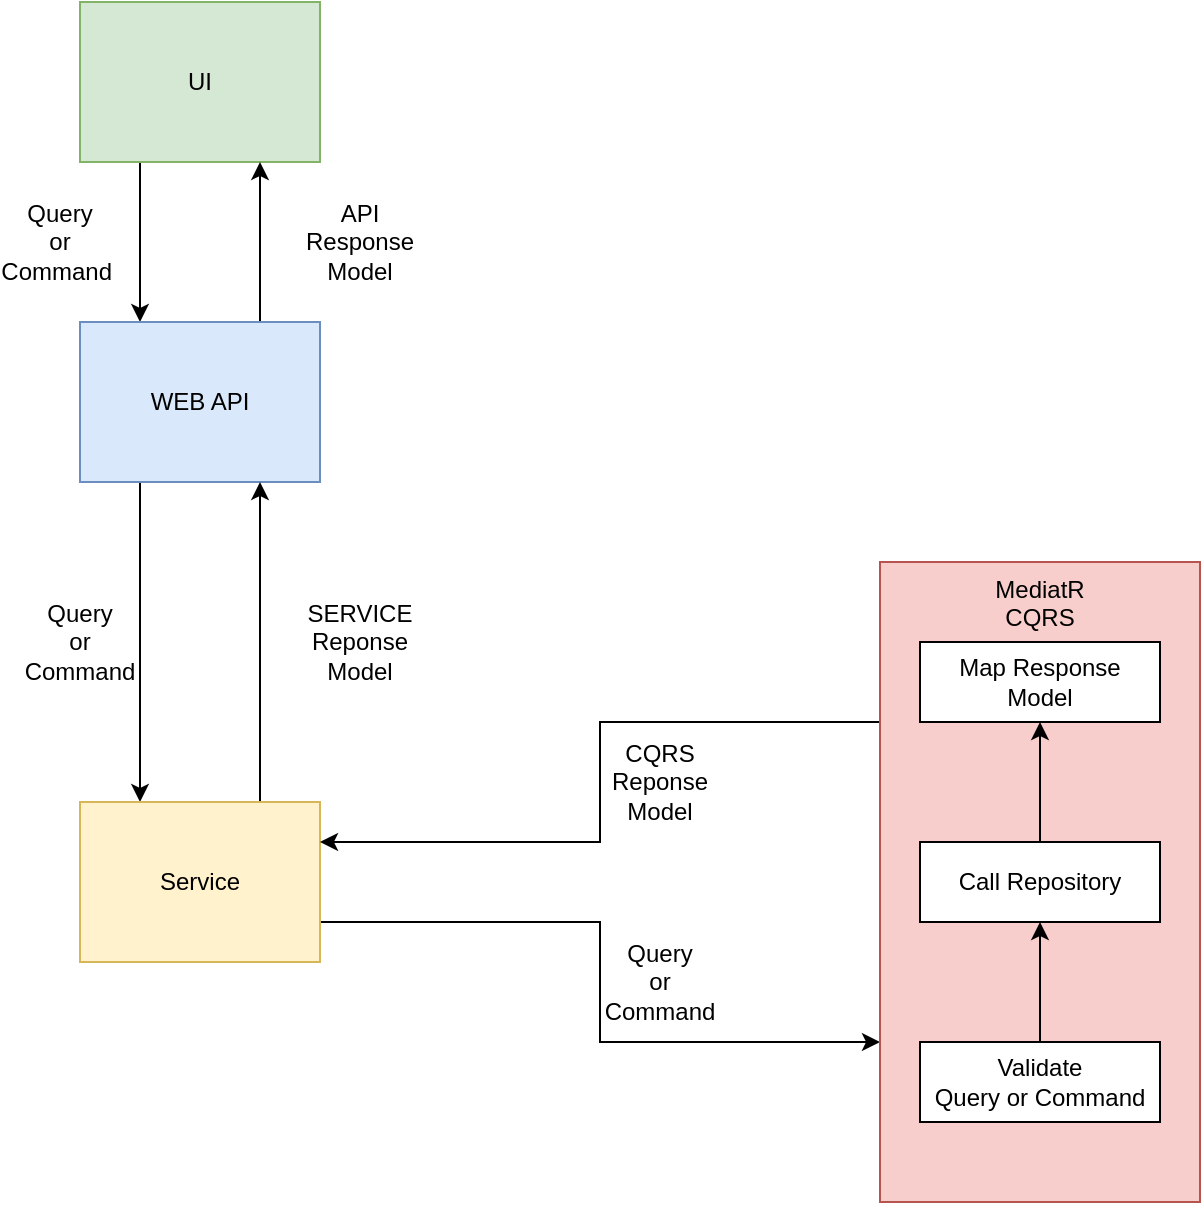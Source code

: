 <mxfile version="13.3.7"><diagram id="kwuRO9QTdkCo7S-Xd_mt" name="Page-1"><mxGraphModel dx="1422" dy="753" grid="1" gridSize="10" guides="1" tooltips="1" connect="1" arrows="1" fold="1" page="1" pageScale="1" pageWidth="850" pageHeight="1100" math="0" shadow="0"><root><mxCell id="0"/><mxCell id="1" parent="0"/><mxCell id="xaaUS1HNx8I1K-mfZpBP-10" style="edgeStyle=orthogonalEdgeStyle;rounded=0;orthogonalLoop=1;jettySize=auto;html=1;exitX=0.25;exitY=1;exitDx=0;exitDy=0;entryX=0.25;entryY=0;entryDx=0;entryDy=0;" edge="1" parent="1" source="xaaUS1HNx8I1K-mfZpBP-1" target="xaaUS1HNx8I1K-mfZpBP-2"><mxGeometry relative="1" as="geometry"/></mxCell><mxCell id="xaaUS1HNx8I1K-mfZpBP-1" value="UI" style="rounded=0;whiteSpace=wrap;html=1;fillColor=#d5e8d4;strokeColor=#82b366;" vertex="1" parent="1"><mxGeometry x="240" y="40" width="120" height="80" as="geometry"/></mxCell><mxCell id="xaaUS1HNx8I1K-mfZpBP-11" style="edgeStyle=orthogonalEdgeStyle;rounded=0;orthogonalLoop=1;jettySize=auto;html=1;exitX=0.75;exitY=0;exitDx=0;exitDy=0;entryX=0.75;entryY=1;entryDx=0;entryDy=0;" edge="1" parent="1" source="xaaUS1HNx8I1K-mfZpBP-2" target="xaaUS1HNx8I1K-mfZpBP-1"><mxGeometry relative="1" as="geometry"/></mxCell><mxCell id="xaaUS1HNx8I1K-mfZpBP-12" style="edgeStyle=orthogonalEdgeStyle;rounded=0;orthogonalLoop=1;jettySize=auto;html=1;exitX=0.25;exitY=1;exitDx=0;exitDy=0;entryX=0.25;entryY=0;entryDx=0;entryDy=0;" edge="1" parent="1" source="xaaUS1HNx8I1K-mfZpBP-2" target="xaaUS1HNx8I1K-mfZpBP-3"><mxGeometry relative="1" as="geometry"/></mxCell><mxCell id="xaaUS1HNx8I1K-mfZpBP-2" value="WEB API" style="rounded=0;whiteSpace=wrap;html=1;fillColor=#dae8fc;strokeColor=#6c8ebf;" vertex="1" parent="1"><mxGeometry x="240" y="200" width="120" height="80" as="geometry"/></mxCell><mxCell id="xaaUS1HNx8I1K-mfZpBP-13" style="edgeStyle=orthogonalEdgeStyle;rounded=0;orthogonalLoop=1;jettySize=auto;html=1;exitX=0.75;exitY=0;exitDx=0;exitDy=0;entryX=0.75;entryY=1;entryDx=0;entryDy=0;" edge="1" parent="1" source="xaaUS1HNx8I1K-mfZpBP-3" target="xaaUS1HNx8I1K-mfZpBP-2"><mxGeometry relative="1" as="geometry"/></mxCell><mxCell id="xaaUS1HNx8I1K-mfZpBP-14" style="edgeStyle=orthogonalEdgeStyle;rounded=0;orthogonalLoop=1;jettySize=auto;html=1;exitX=1;exitY=0.75;exitDx=0;exitDy=0;entryX=0;entryY=0.75;entryDx=0;entryDy=0;" edge="1" parent="1" source="xaaUS1HNx8I1K-mfZpBP-3" target="xaaUS1HNx8I1K-mfZpBP-4"><mxGeometry relative="1" as="geometry"/></mxCell><mxCell id="xaaUS1HNx8I1K-mfZpBP-3" value="Service" style="rounded=0;whiteSpace=wrap;html=1;fillColor=#fff2cc;strokeColor=#d6b656;" vertex="1" parent="1"><mxGeometry x="240" y="440" width="120" height="80" as="geometry"/></mxCell><mxCell id="xaaUS1HNx8I1K-mfZpBP-15" style="edgeStyle=orthogonalEdgeStyle;rounded=0;orthogonalLoop=1;jettySize=auto;html=1;exitX=0;exitY=0.25;exitDx=0;exitDy=0;entryX=1;entryY=0.25;entryDx=0;entryDy=0;" edge="1" parent="1" source="xaaUS1HNx8I1K-mfZpBP-4" target="xaaUS1HNx8I1K-mfZpBP-3"><mxGeometry relative="1" as="geometry"/></mxCell><mxCell id="xaaUS1HNx8I1K-mfZpBP-4" value="MediatR&lt;br&gt;CQRS" style="rounded=0;whiteSpace=wrap;html=1;verticalAlign=top;fillColor=#f8cecc;strokeColor=#b85450;" vertex="1" parent="1"><mxGeometry x="640" y="320" width="160" height="320" as="geometry"/></mxCell><mxCell id="xaaUS1HNx8I1K-mfZpBP-16" value="Query&lt;br&gt;or&lt;br&gt;Command&amp;nbsp;" style="text;html=1;strokeColor=none;fillColor=none;align=center;verticalAlign=middle;whiteSpace=wrap;rounded=0;" vertex="1" parent="1"><mxGeometry x="210" y="150" width="40" height="20" as="geometry"/></mxCell><mxCell id="xaaUS1HNx8I1K-mfZpBP-19" value="API&lt;br&gt;Response Model" style="text;html=1;strokeColor=none;fillColor=none;align=center;verticalAlign=middle;whiteSpace=wrap;rounded=0;" vertex="1" parent="1"><mxGeometry x="360" y="150" width="40" height="20" as="geometry"/></mxCell><mxCell id="xaaUS1HNx8I1K-mfZpBP-20" value="Query&lt;br&gt;or&lt;br&gt;Command" style="text;html=1;strokeColor=none;fillColor=none;align=center;verticalAlign=middle;whiteSpace=wrap;rounded=0;" vertex="1" parent="1"><mxGeometry x="220" y="350" width="40" height="20" as="geometry"/></mxCell><mxCell id="xaaUS1HNx8I1K-mfZpBP-21" value="CQRS&lt;br&gt;Reponse&lt;br&gt;Model" style="text;html=1;strokeColor=none;fillColor=none;align=center;verticalAlign=middle;whiteSpace=wrap;rounded=0;" vertex="1" parent="1"><mxGeometry x="510" y="420" width="40" height="20" as="geometry"/></mxCell><mxCell id="xaaUS1HNx8I1K-mfZpBP-23" value="Query&lt;br&gt;or&lt;br&gt;Command" style="text;html=1;strokeColor=none;fillColor=none;align=center;verticalAlign=middle;whiteSpace=wrap;rounded=0;" vertex="1" parent="1"><mxGeometry x="510" y="520" width="40" height="20" as="geometry"/></mxCell><mxCell id="xaaUS1HNx8I1K-mfZpBP-24" value="SERVICE&lt;br&gt;Reponse&lt;br&gt;Model" style="text;html=1;strokeColor=none;fillColor=none;align=center;verticalAlign=middle;whiteSpace=wrap;rounded=0;" vertex="1" parent="1"><mxGeometry x="360" y="350" width="40" height="20" as="geometry"/></mxCell><mxCell id="xaaUS1HNx8I1K-mfZpBP-31" style="edgeStyle=orthogonalEdgeStyle;rounded=0;orthogonalLoop=1;jettySize=auto;html=1;exitX=0.5;exitY=0;exitDx=0;exitDy=0;entryX=0.5;entryY=1;entryDx=0;entryDy=0;" edge="1" parent="1" source="xaaUS1HNx8I1K-mfZpBP-28" target="xaaUS1HNx8I1K-mfZpBP-29"><mxGeometry relative="1" as="geometry"/></mxCell><mxCell id="xaaUS1HNx8I1K-mfZpBP-28" value="Validate &lt;br&gt;Query or Command" style="rounded=0;whiteSpace=wrap;html=1;" vertex="1" parent="1"><mxGeometry x="660" y="560" width="120" height="40" as="geometry"/></mxCell><mxCell id="xaaUS1HNx8I1K-mfZpBP-32" style="edgeStyle=orthogonalEdgeStyle;rounded=0;orthogonalLoop=1;jettySize=auto;html=1;exitX=0.5;exitY=0;exitDx=0;exitDy=0;entryX=0.5;entryY=1;entryDx=0;entryDy=0;" edge="1" parent="1" source="xaaUS1HNx8I1K-mfZpBP-29" target="xaaUS1HNx8I1K-mfZpBP-30"><mxGeometry relative="1" as="geometry"/></mxCell><mxCell id="xaaUS1HNx8I1K-mfZpBP-29" value="Call Repository" style="rounded=0;whiteSpace=wrap;html=1;" vertex="1" parent="1"><mxGeometry x="660" y="460" width="120" height="40" as="geometry"/></mxCell><mxCell id="xaaUS1HNx8I1K-mfZpBP-30" value="Map Response&lt;br&gt;Model" style="rounded=0;whiteSpace=wrap;html=1;" vertex="1" parent="1"><mxGeometry x="660" y="360" width="120" height="40" as="geometry"/></mxCell></root></mxGraphModel></diagram></mxfile>